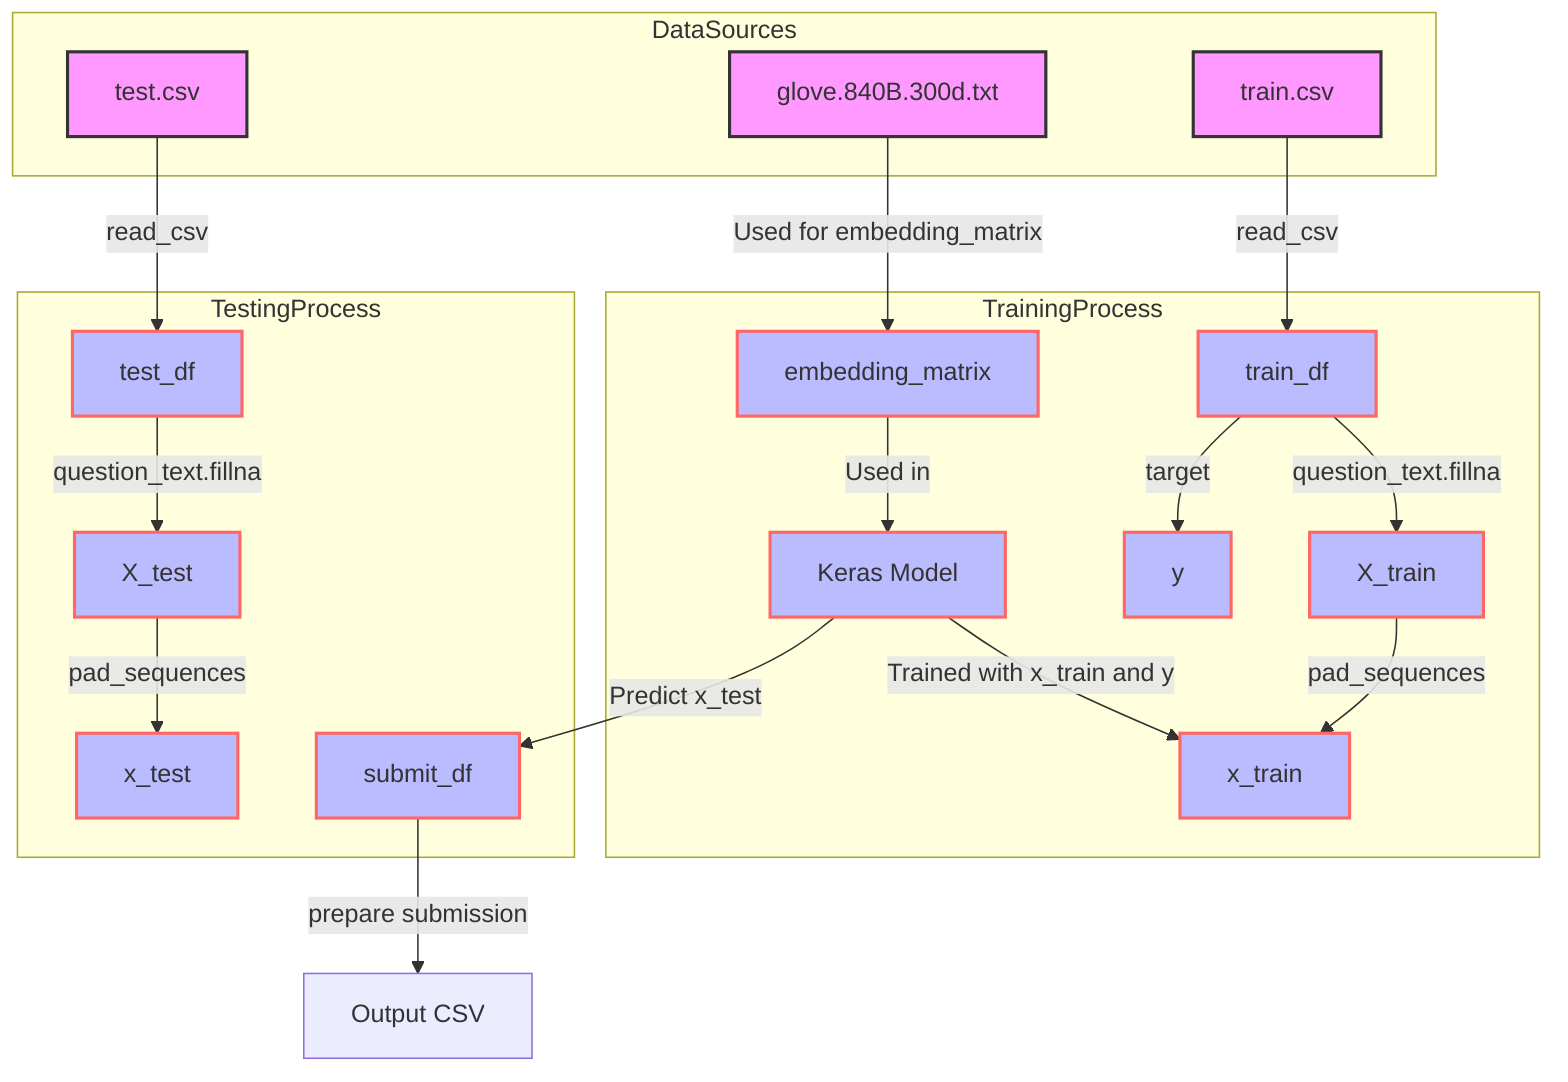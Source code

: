 %% The Mermaid diagram represents the flowchart for the given Jupyter notebook focusing on the data flow and model used.

flowchart TD
    subgraph DataSources
        A1["train.csv"]
        A2["test.csv"]
        A3["glove.840B.300d.txt"]
    end
    
    subgraph TrainingProcess
        B1["train_df"]
        B2["X_train"]
        B3["y"]
        B4["x_train"]
        B5["embedding_matrix"]
        B6["Keras Model"]
    end

    subgraph TestingProcess
        C1["test_df"]
        C2["X_test"]
        C3["x_test"]
        C4["submit_df"]
    end

    %% Data flow from sources
    A1 -->|read_csv| B1
    A2 -->|read_csv| C1
    A3 -->|Used for embedding_matrix| B5
    
    %% Training data preparation
    B1 -->|question_text.fillna| B2
    B1 -->|target| B3
    B2 -->|pad_sequences| B4
    
    %% Testing data preparation
    C1 -->|question_text.fillna| C2
    C2 -->|pad_sequences| C3

    %% Embeddings and model usage
    B5 -->|Used in| B6
    B6 -->|Trained with x_train and y| B4
    B6 -->|Predict x_test| C4

    %% Output
    C4 -->|prepare submission| D1["Output CSV"]

    
    %% Comments
    classDef dataSource fill:#f9f,stroke:#333,stroke-width:2px;
    classDef process fill:#bbf,stroke:#f66,stroke-width:2px;
    class A1,A2,A3 dataSource;
    class B1,B2,B3,B4,B5,B6,C1,C2,C3,C4 process;